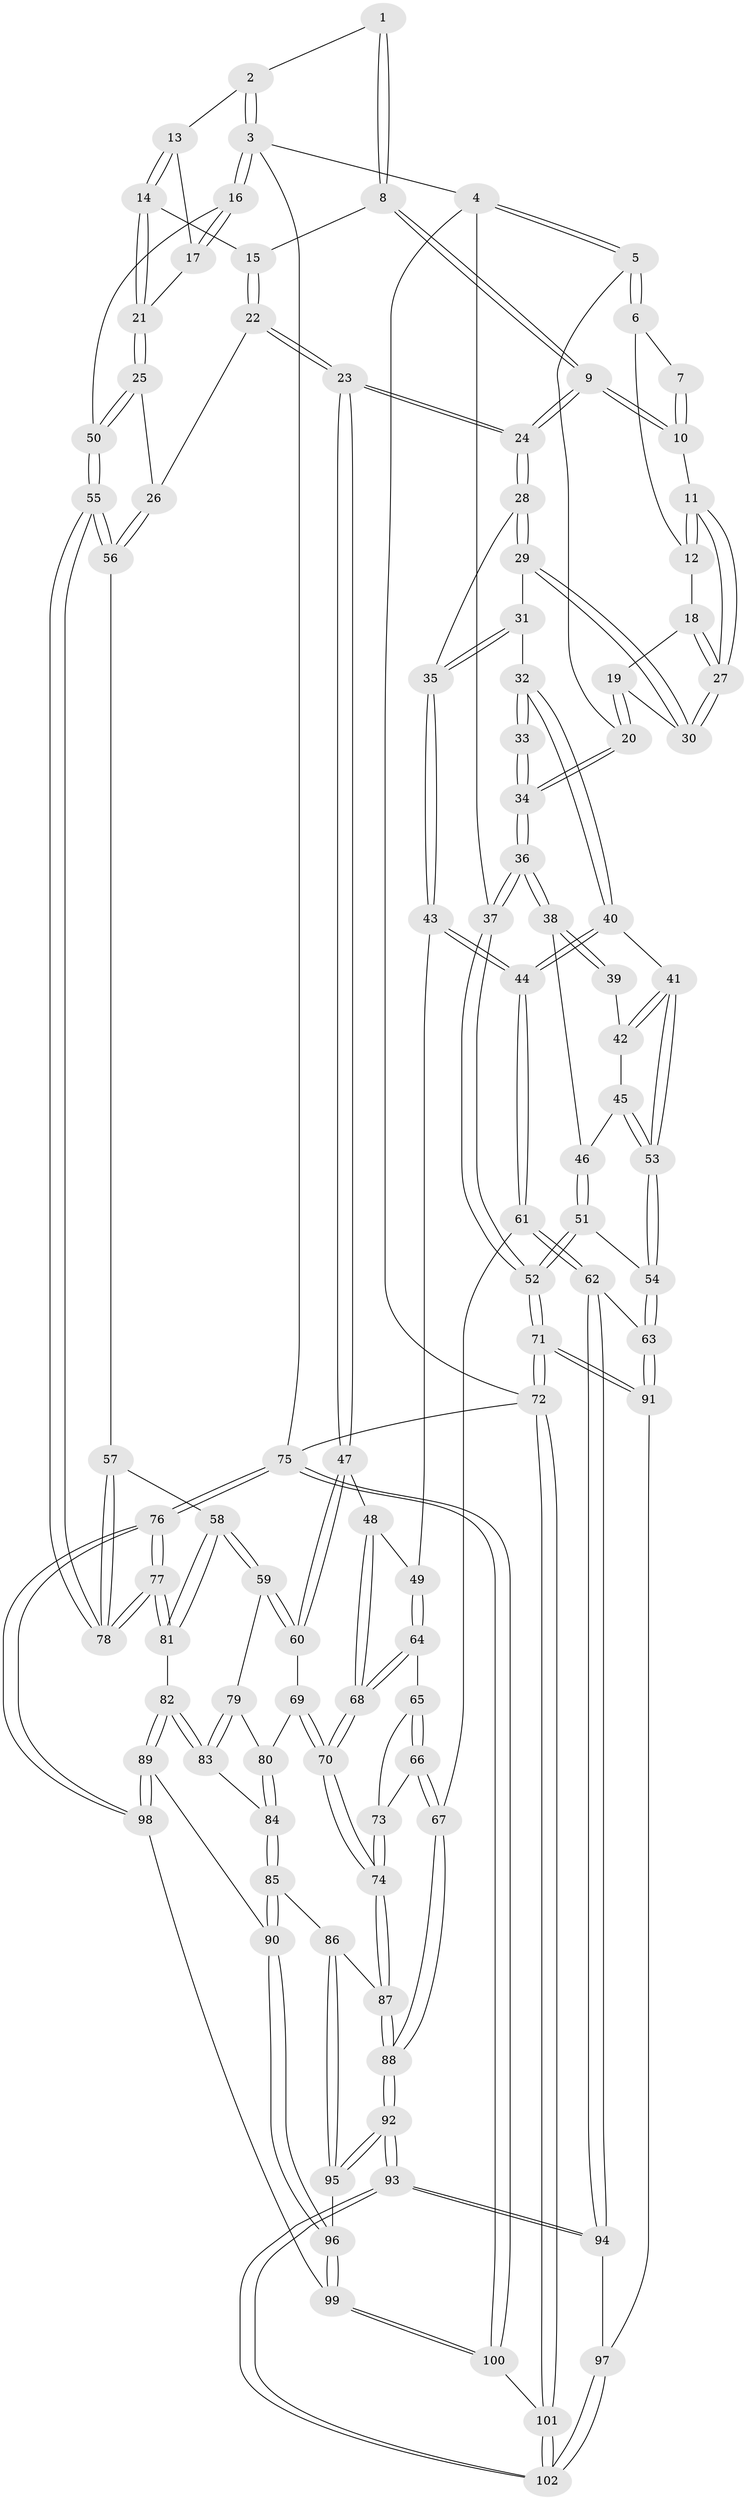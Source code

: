 // Generated by graph-tools (version 1.1) at 2025/38/02/21/25 10:38:58]
// undirected, 102 vertices, 252 edges
graph export_dot {
graph [start="1"]
  node [color=gray90,style=filled];
  1 [pos="+0.6882441277953335+0"];
  2 [pos="+1+0"];
  3 [pos="+1+0"];
  4 [pos="+0+0"];
  5 [pos="+0+0"];
  6 [pos="+0.2972184546786872+0"];
  7 [pos="+0.5333357660264314+0"];
  8 [pos="+0.7438157348725045+0.10550417873000605"];
  9 [pos="+0.5956688920617672+0.13317642403902472"];
  10 [pos="+0.5904677192869807+0.12740196627711425"];
  11 [pos="+0.5214088614602481+0.1340979280635644"];
  12 [pos="+0.4029924489590568+0.09304044889886798"];
  13 [pos="+0.8749690938162544+0.056277556216758784"];
  14 [pos="+0.7797236048404064+0.10958467249385477"];
  15 [pos="+0.7533493980285161+0.10862186979656502"];
  16 [pos="+1+0.2759615996038463"];
  17 [pos="+0.9049230068746349+0.11162770701384671"];
  18 [pos="+0.37955084850146475+0.1469901980059805"];
  19 [pos="+0.2889392427165012+0.1809040571737446"];
  20 [pos="+0.2357285089711014+0.19855225063932497"];
  21 [pos="+0.8740515577171473+0.3084712688614325"];
  22 [pos="+0.7257971679693703+0.36286933810452154"];
  23 [pos="+0.6832172849064503+0.3779959828311028"];
  24 [pos="+0.6050669673017288+0.30230730850189114"];
  25 [pos="+0.8783673054405072+0.33146547365788537"];
  26 [pos="+0.8703443163349459+0.3367722139834438"];
  27 [pos="+0.4259399547042062+0.2102917395801512"];
  28 [pos="+0.5451887958786474+0.3087329429186537"];
  29 [pos="+0.42494696756917083+0.23476050026714865"];
  30 [pos="+0.4249855849749195+0.22664788673091207"];
  31 [pos="+0.3918343610202363+0.2587514538851117"];
  32 [pos="+0.2590105680152027+0.28903124119353835"];
  33 [pos="+0.25883842703409343+0.2888780599678893"];
  34 [pos="+0.2532051516135334+0.27740231820540495"];
  35 [pos="+0.43868255662367706+0.3747382766967802"];
  36 [pos="+0+0.32385457630181386"];
  37 [pos="+0+0.2935292629963777"];
  38 [pos="+0.07611707856159035+0.38838568096619175"];
  39 [pos="+0.1617166599999973+0.3669008622478122"];
  40 [pos="+0.31884723912493923+0.41517813000702786"];
  41 [pos="+0.22952330949673674+0.46554482339031117"];
  42 [pos="+0.17520727171761832+0.4182137919569231"];
  43 [pos="+0.37869912243395215+0.43992378190608533"];
  44 [pos="+0.35808901641347707+0.438755348110746"];
  45 [pos="+0.1252434802050412+0.447494330814046"];
  46 [pos="+0.10362408840895204+0.435054997724601"];
  47 [pos="+0.6768774978829888+0.40351390361573675"];
  48 [pos="+0.5689089179472373+0.471870004457709"];
  49 [pos="+0.383880508213029+0.444338524451267"];
  50 [pos="+1+0.31113817197610655"];
  51 [pos="+0.03718693353840149+0.619818965560857"];
  52 [pos="+0+0.6376357104947546"];
  53 [pos="+0.1855711850507362+0.5133780960925511"];
  54 [pos="+0.15459902856861843+0.6291600356267616"];
  55 [pos="+1+0.5678956836759427"];
  56 [pos="+0.8872990071583199+0.48323561781947544"];
  57 [pos="+0.8672509700004022+0.5882063714567024"];
  58 [pos="+0.8517292551646358+0.5948022667076289"];
  59 [pos="+0.7956919799317267+0.5769949448673826"];
  60 [pos="+0.6835809805316916+0.4307731660513536"];
  61 [pos="+0.27731944324970476+0.6642470932969995"];
  62 [pos="+0.24188846404307926+0.6807749081478196"];
  63 [pos="+0.22333688682448344+0.6790729556821609"];
  64 [pos="+0.4178129559641896+0.5068994116081251"];
  65 [pos="+0.42071019293040113+0.5562260669222926"];
  66 [pos="+0.3763161183563475+0.6316892263770293"];
  67 [pos="+0.331558152753325+0.6652454650048001"];
  68 [pos="+0.5282977514726416+0.5559321930852704"];
  69 [pos="+0.650308356979789+0.5695781280479562"];
  70 [pos="+0.532439578547823+0.611679400057561"];
  71 [pos="+0+1"];
  72 [pos="+0+1"];
  73 [pos="+0.49075108401471423+0.6188277732750673"];
  74 [pos="+0.5253015928432587+0.6301633829501997"];
  75 [pos="+1+1"];
  76 [pos="+1+1"];
  77 [pos="+1+0.7975229120675081"];
  78 [pos="+1+0.6684560676507734"];
  79 [pos="+0.7409078877202647+0.6202956491569962"];
  80 [pos="+0.6731752872405579+0.6277877985437872"];
  81 [pos="+0.8247142735534175+0.7331255613649226"];
  82 [pos="+0.8036269816458858+0.7496193659399233"];
  83 [pos="+0.7502195572508737+0.7038407049013347"];
  84 [pos="+0.6483690841603195+0.6867714300593138"];
  85 [pos="+0.6251413402166318+0.706350971141272"];
  86 [pos="+0.5999590149397876+0.7106365476708422"];
  87 [pos="+0.5297846768585177+0.6568911482230942"];
  88 [pos="+0.4412257293467593+0.7272968584563181"];
  89 [pos="+0.7859776616352527+0.792878468141725"];
  90 [pos="+0.7268673917485604+0.8162314664692115"];
  91 [pos="+0.12435210161952248+0.8736576692545415"];
  92 [pos="+0.47326280776981805+1"];
  93 [pos="+0.47031512427740796+1"];
  94 [pos="+0.2626633750606615+0.7211618291362993"];
  95 [pos="+0.5964765343864158+0.7209454298451166"];
  96 [pos="+0.6834190529366547+0.8721860489502888"];
  97 [pos="+0.2318375877131903+0.9311077217870803"];
  98 [pos="+0.859186817246613+0.8872541632065071"];
  99 [pos="+0.6293317160845219+0.9520274427645327"];
  100 [pos="+0.4875581134158264+1"];
  101 [pos="+0.4791543322766553+1"];
  102 [pos="+0.47760559873241865+1"];
  1 -- 2;
  1 -- 8;
  1 -- 8;
  2 -- 3;
  2 -- 3;
  2 -- 13;
  3 -- 4;
  3 -- 16;
  3 -- 16;
  3 -- 75;
  4 -- 5;
  4 -- 5;
  4 -- 37;
  4 -- 72;
  5 -- 6;
  5 -- 6;
  5 -- 20;
  6 -- 7;
  6 -- 12;
  7 -- 10;
  7 -- 10;
  8 -- 9;
  8 -- 9;
  8 -- 15;
  9 -- 10;
  9 -- 10;
  9 -- 24;
  9 -- 24;
  10 -- 11;
  11 -- 12;
  11 -- 12;
  11 -- 27;
  11 -- 27;
  12 -- 18;
  13 -- 14;
  13 -- 14;
  13 -- 17;
  14 -- 15;
  14 -- 21;
  14 -- 21;
  15 -- 22;
  15 -- 22;
  16 -- 17;
  16 -- 17;
  16 -- 50;
  17 -- 21;
  18 -- 19;
  18 -- 27;
  18 -- 27;
  19 -- 20;
  19 -- 20;
  19 -- 30;
  20 -- 34;
  20 -- 34;
  21 -- 25;
  21 -- 25;
  22 -- 23;
  22 -- 23;
  22 -- 26;
  23 -- 24;
  23 -- 24;
  23 -- 47;
  23 -- 47;
  24 -- 28;
  24 -- 28;
  25 -- 26;
  25 -- 50;
  25 -- 50;
  26 -- 56;
  26 -- 56;
  27 -- 30;
  27 -- 30;
  28 -- 29;
  28 -- 29;
  28 -- 35;
  29 -- 30;
  29 -- 30;
  29 -- 31;
  31 -- 32;
  31 -- 35;
  31 -- 35;
  32 -- 33;
  32 -- 33;
  32 -- 40;
  32 -- 40;
  33 -- 34;
  33 -- 34;
  34 -- 36;
  34 -- 36;
  35 -- 43;
  35 -- 43;
  36 -- 37;
  36 -- 37;
  36 -- 38;
  36 -- 38;
  37 -- 52;
  37 -- 52;
  38 -- 39;
  38 -- 39;
  38 -- 46;
  39 -- 42;
  40 -- 41;
  40 -- 44;
  40 -- 44;
  41 -- 42;
  41 -- 42;
  41 -- 53;
  41 -- 53;
  42 -- 45;
  43 -- 44;
  43 -- 44;
  43 -- 49;
  44 -- 61;
  44 -- 61;
  45 -- 46;
  45 -- 53;
  45 -- 53;
  46 -- 51;
  46 -- 51;
  47 -- 48;
  47 -- 60;
  47 -- 60;
  48 -- 49;
  48 -- 68;
  48 -- 68;
  49 -- 64;
  49 -- 64;
  50 -- 55;
  50 -- 55;
  51 -- 52;
  51 -- 52;
  51 -- 54;
  52 -- 71;
  52 -- 71;
  53 -- 54;
  53 -- 54;
  54 -- 63;
  54 -- 63;
  55 -- 56;
  55 -- 56;
  55 -- 78;
  55 -- 78;
  56 -- 57;
  57 -- 58;
  57 -- 78;
  57 -- 78;
  58 -- 59;
  58 -- 59;
  58 -- 81;
  58 -- 81;
  59 -- 60;
  59 -- 60;
  59 -- 79;
  60 -- 69;
  61 -- 62;
  61 -- 62;
  61 -- 67;
  62 -- 63;
  62 -- 94;
  62 -- 94;
  63 -- 91;
  63 -- 91;
  64 -- 65;
  64 -- 68;
  64 -- 68;
  65 -- 66;
  65 -- 66;
  65 -- 73;
  66 -- 67;
  66 -- 67;
  66 -- 73;
  67 -- 88;
  67 -- 88;
  68 -- 70;
  68 -- 70;
  69 -- 70;
  69 -- 70;
  69 -- 80;
  70 -- 74;
  70 -- 74;
  71 -- 72;
  71 -- 72;
  71 -- 91;
  71 -- 91;
  72 -- 101;
  72 -- 101;
  72 -- 75;
  73 -- 74;
  73 -- 74;
  74 -- 87;
  74 -- 87;
  75 -- 76;
  75 -- 76;
  75 -- 100;
  75 -- 100;
  76 -- 77;
  76 -- 77;
  76 -- 98;
  76 -- 98;
  77 -- 78;
  77 -- 78;
  77 -- 81;
  77 -- 81;
  79 -- 80;
  79 -- 83;
  79 -- 83;
  80 -- 84;
  80 -- 84;
  81 -- 82;
  82 -- 83;
  82 -- 83;
  82 -- 89;
  82 -- 89;
  83 -- 84;
  84 -- 85;
  84 -- 85;
  85 -- 86;
  85 -- 90;
  85 -- 90;
  86 -- 87;
  86 -- 95;
  86 -- 95;
  87 -- 88;
  87 -- 88;
  88 -- 92;
  88 -- 92;
  89 -- 90;
  89 -- 98;
  89 -- 98;
  90 -- 96;
  90 -- 96;
  91 -- 97;
  92 -- 93;
  92 -- 93;
  92 -- 95;
  92 -- 95;
  93 -- 94;
  93 -- 94;
  93 -- 102;
  93 -- 102;
  94 -- 97;
  95 -- 96;
  96 -- 99;
  96 -- 99;
  97 -- 102;
  97 -- 102;
  98 -- 99;
  99 -- 100;
  99 -- 100;
  100 -- 101;
  101 -- 102;
  101 -- 102;
}
